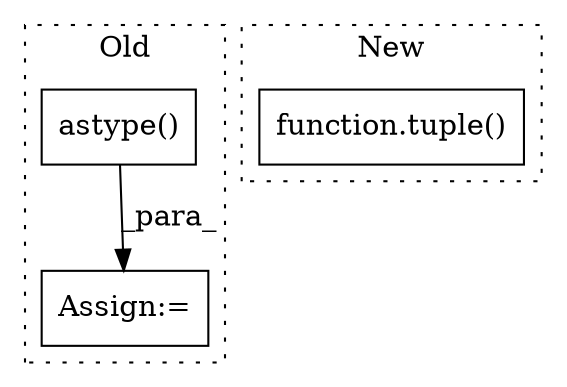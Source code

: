 digraph G {
subgraph cluster0 {
1 [label="astype()" a="75" s="22755,22810" l="38,1" shape="box"];
3 [label="Assign:=" a="68" s="22752" l="3" shape="box"];
label = "Old";
style="dotted";
}
subgraph cluster1 {
2 [label="function.tuple()" a="75" s="22808,22815" l="6,18" shape="box"];
label = "New";
style="dotted";
}
1 -> 3 [label="_para_"];
}